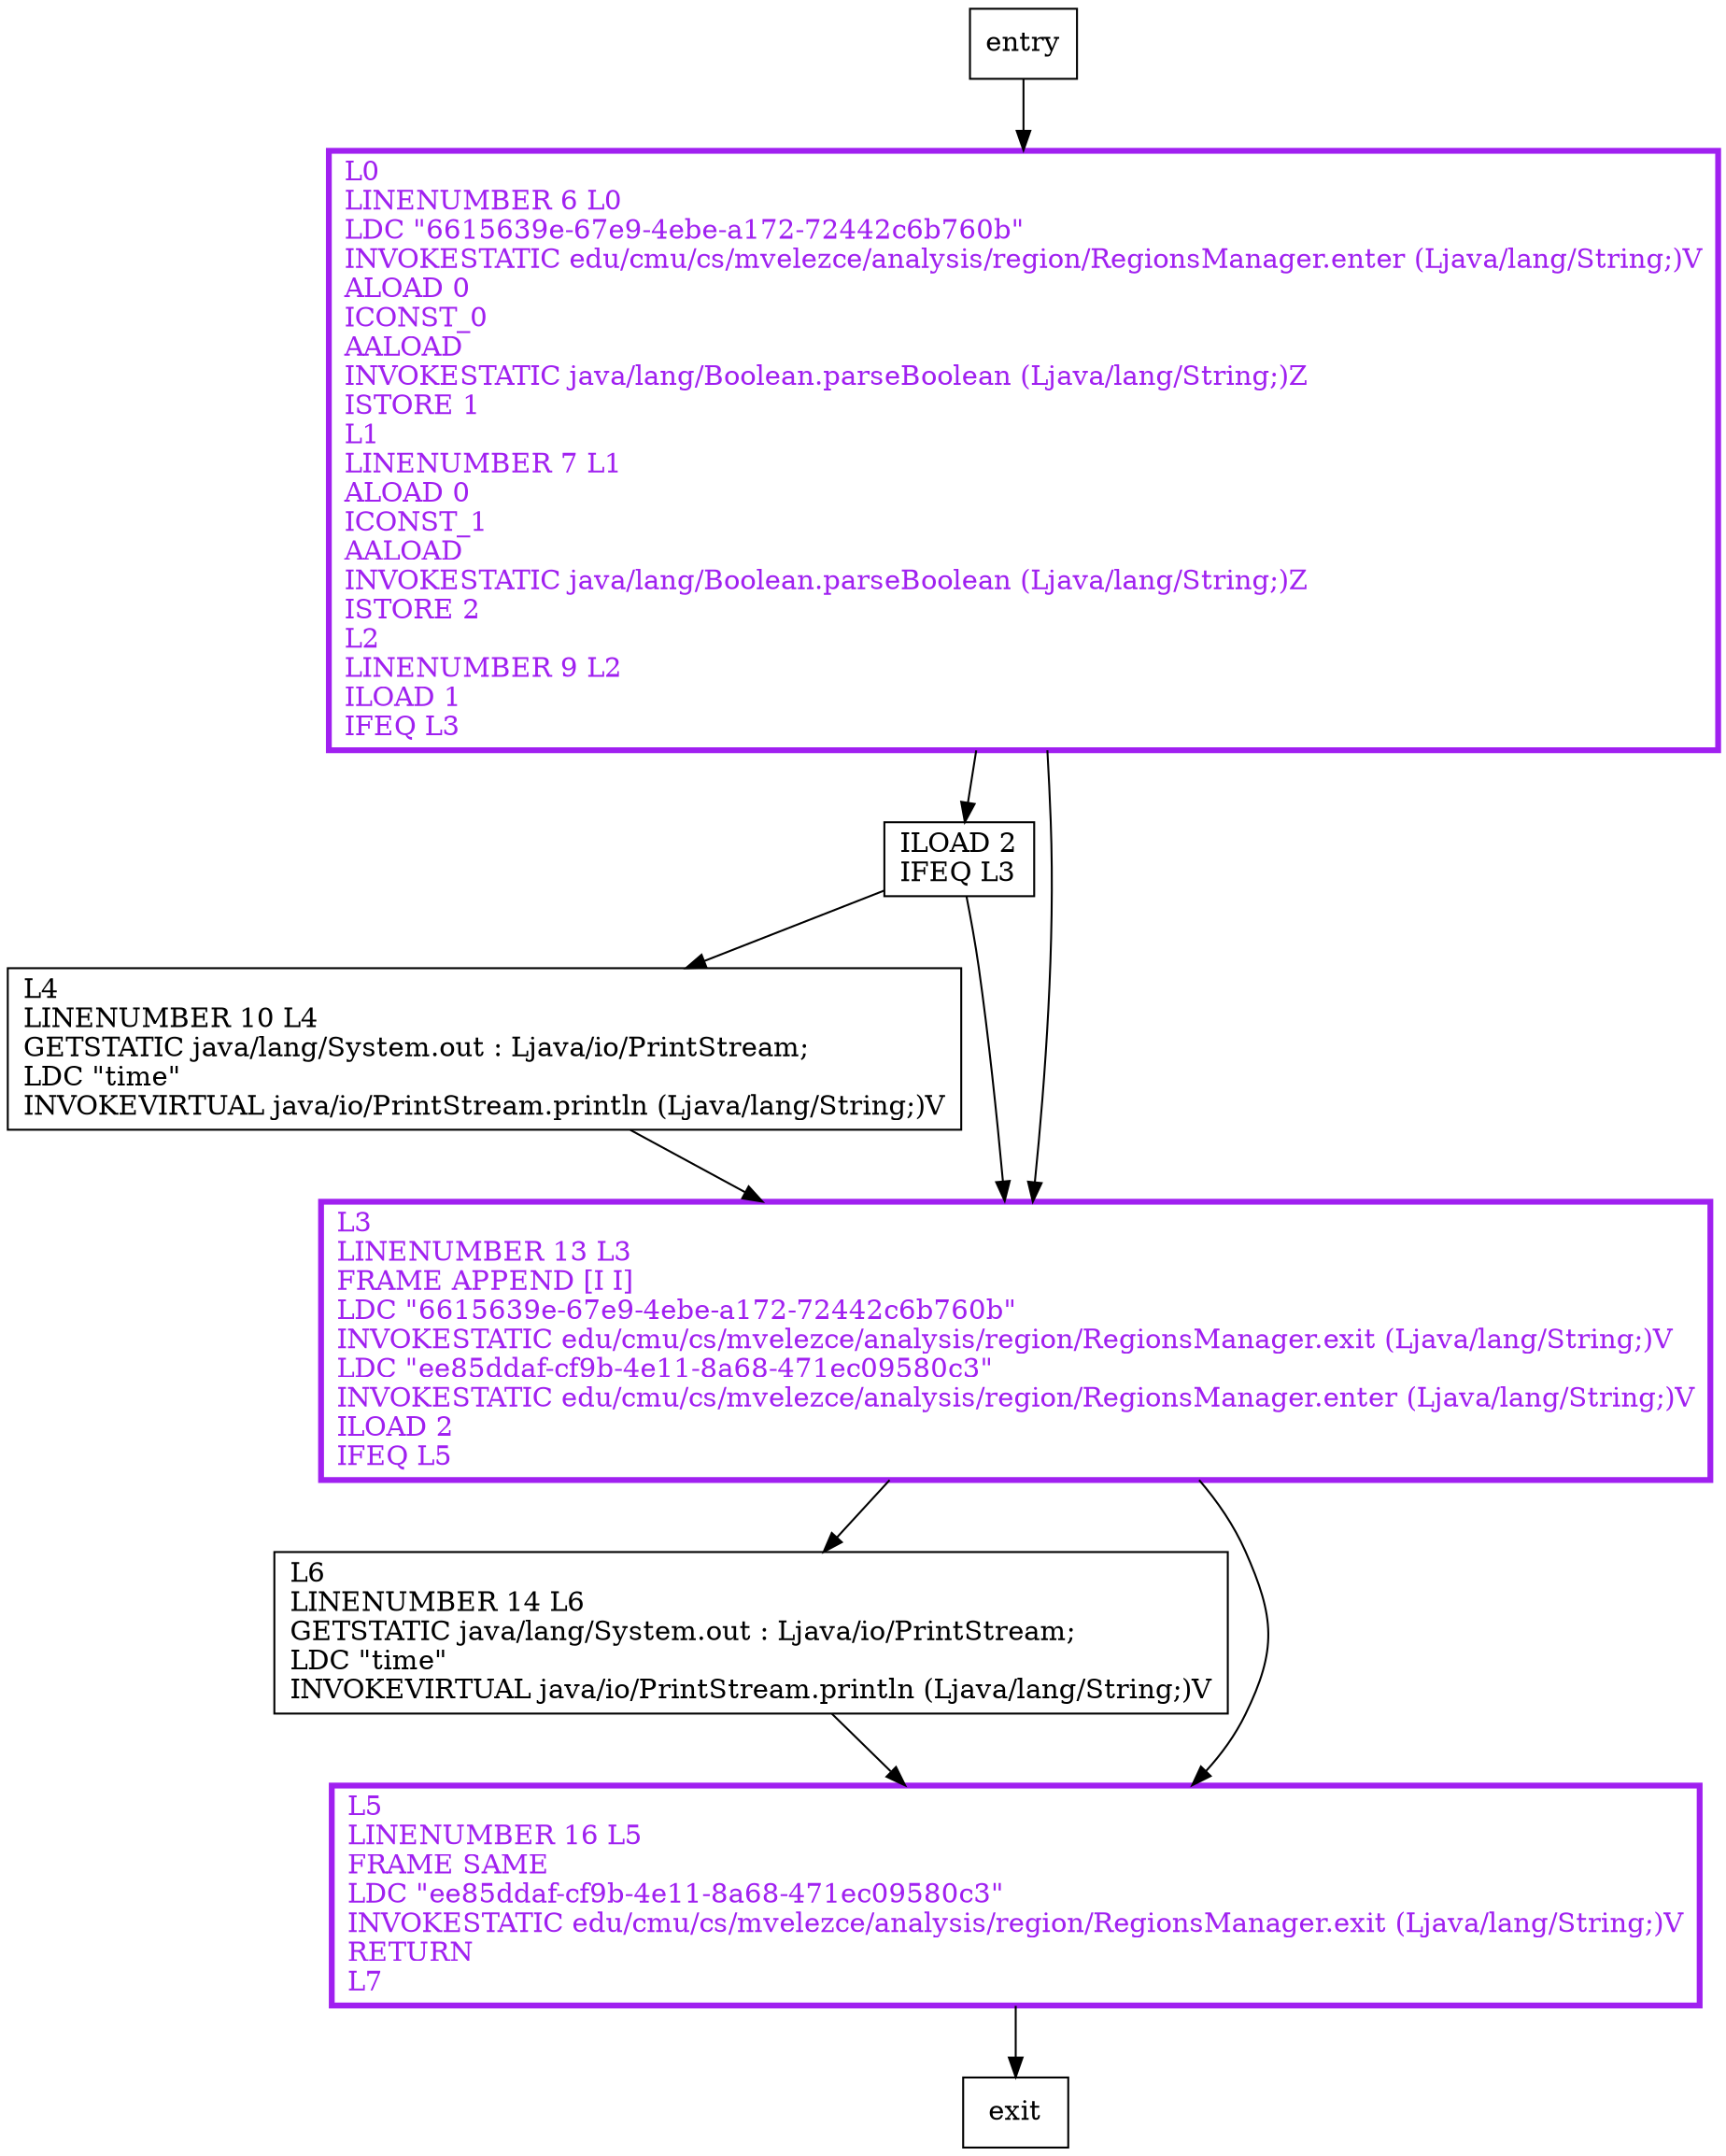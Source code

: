 digraph main {
node [shape=record];
290932114 [label="L6\lLINENUMBER 14 L6\lGETSTATIC java/lang/System.out : Ljava/io/PrintStream;\lLDC \"time\"\lINVOKEVIRTUAL java/io/PrintStream.println (Ljava/lang/String;)V\l"];
533951552 [label="L4\lLINENUMBER 10 L4\lGETSTATIC java/lang/System.out : Ljava/io/PrintStream;\lLDC \"time\"\lINVOKEVIRTUAL java/io/PrintStream.println (Ljava/lang/String;)V\l"];
1970038733 [label="ILOAD 2\lIFEQ L3\l"];
304172847 [label="L0\lLINENUMBER 6 L0\lLDC \"6615639e-67e9-4ebe-a172-72442c6b760b\"\lINVOKESTATIC edu/cmu/cs/mvelezce/analysis/region/RegionsManager.enter (Ljava/lang/String;)V\lALOAD 0\lICONST_0\lAALOAD\lINVOKESTATIC java/lang/Boolean.parseBoolean (Ljava/lang/String;)Z\lISTORE 1\lL1\lLINENUMBER 7 L1\lALOAD 0\lICONST_1\lAALOAD\lINVOKESTATIC java/lang/Boolean.parseBoolean (Ljava/lang/String;)Z\lISTORE 2\lL2\lLINENUMBER 9 L2\lILOAD 1\lIFEQ L3\l"];
127076514 [label="L5\lLINENUMBER 16 L5\lFRAME SAME\lLDC \"ee85ddaf-cf9b-4e11-8a68-471ec09580c3\"\lINVOKESTATIC edu/cmu/cs/mvelezce/analysis/region/RegionsManager.exit (Ljava/lang/String;)V\lRETURN\lL7\l"];
1356763258 [label="L3\lLINENUMBER 13 L3\lFRAME APPEND [I I]\lLDC \"6615639e-67e9-4ebe-a172-72442c6b760b\"\lINVOKESTATIC edu/cmu/cs/mvelezce/analysis/region/RegionsManager.exit (Ljava/lang/String;)V\lLDC \"ee85ddaf-cf9b-4e11-8a68-471ec09580c3\"\lINVOKESTATIC edu/cmu/cs/mvelezce/analysis/region/RegionsManager.enter (Ljava/lang/String;)V\lILOAD 2\lIFEQ L5\l"];
entry;
exit;
entry -> 304172847;
290932114 -> 127076514;
533951552 -> 1356763258;
1970038733 -> 533951552;
1970038733 -> 1356763258;
304172847 -> 1970038733;
304172847 -> 1356763258;
127076514 -> exit;
1356763258 -> 290932114;
1356763258 -> 127076514;
304172847[fontcolor="purple", penwidth=3, color="purple"];
127076514[fontcolor="purple", penwidth=3, color="purple"];
1356763258[fontcolor="purple", penwidth=3, color="purple"];
}
